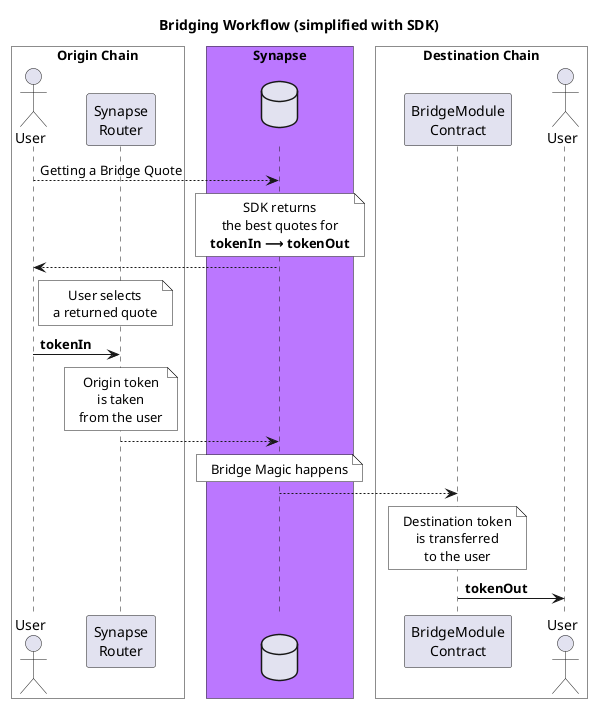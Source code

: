 @startuml BridgingWorkflowSimplified
skinparam BoxPadding 10
skinparam ParticipantPadding 25
skinparam NoteTextAlignment center
title Bridging Workflow (simplified with SDK)

box "Origin Chain" #White
actor "User" as OU
participant "Synapse\nRouter" as OSR
end box

box "             Synapse             " #bb77ff
database " " as SYN
end box

box "Destination Chain" #White
participant "BridgeModule\nContract" as DBM
actor "User" as DU
end box

OU --> SYN: Getting a Bridge Quote
note over SYN #White
    SDK returns
    the best quotes for
    **tokenIn ⟶ tokenOut**
end note
SYN --> OU
note right of OU #White
    User selects
    a returned quote
end note
OU -> OSR: **tokenIn**
note over OSR #White
    Origin token
    is taken
    from the user
end note
OSR --> SYN
note over SYN #White
    Bridge Magic happens
end note
SYN --> DBM
note over DBM #White
    Destination token
    is transferred
    to the user
end note
DBM -> DU: **tokenOut**
@enduml